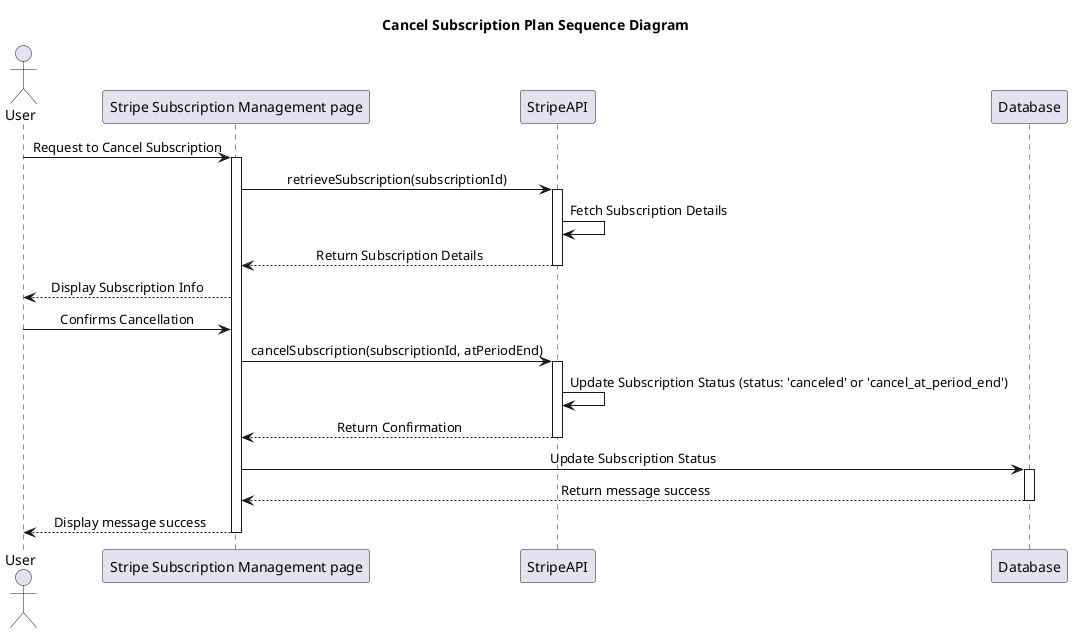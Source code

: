 @startuml CancelSubscriptionPlanSequenceDiagram
skinparam SequenceMessageAlignment center
title Cancel Subscription Plan Sequence Diagram 

actor User as U
participant "Stripe Subscription Management page" as FE
participant "StripeAPI" as API
participant "Database" as DB

U -> FE: Request to Cancel Subscription
activate FE
FE -> API: retrieveSubscription(subscriptionId)
activate API
API -> API: Fetch Subscription Details
API --> FE: Return Subscription Details
deactivate API

FE --> U: Display Subscription Info
U -> FE: Confirms Cancellation
FE -> API: cancelSubscription(subscriptionId, atPeriodEnd)
activate API
API -> API: Update Subscription Status (status: 'canceled' or 'cancel_at_period_end')
API --> FE: Return Confirmation
deactivate API

FE -> DB: Update Subscription Status
activate DB
DB --> FE: Return message success
deactivate DB

FE --> U: Display message success
deactivate FE
@enduml
